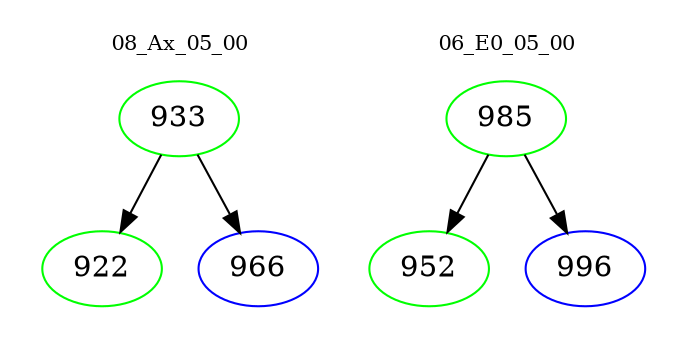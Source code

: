 digraph{
subgraph cluster_0 {
color = white
label = "08_Ax_05_00";
fontsize=10;
T0_933 [label="933", color="green"]
T0_933 -> T0_922 [color="black"]
T0_922 [label="922", color="green"]
T0_933 -> T0_966 [color="black"]
T0_966 [label="966", color="blue"]
}
subgraph cluster_1 {
color = white
label = "06_E0_05_00";
fontsize=10;
T1_985 [label="985", color="green"]
T1_985 -> T1_952 [color="black"]
T1_952 [label="952", color="green"]
T1_985 -> T1_996 [color="black"]
T1_996 [label="996", color="blue"]
}
}
